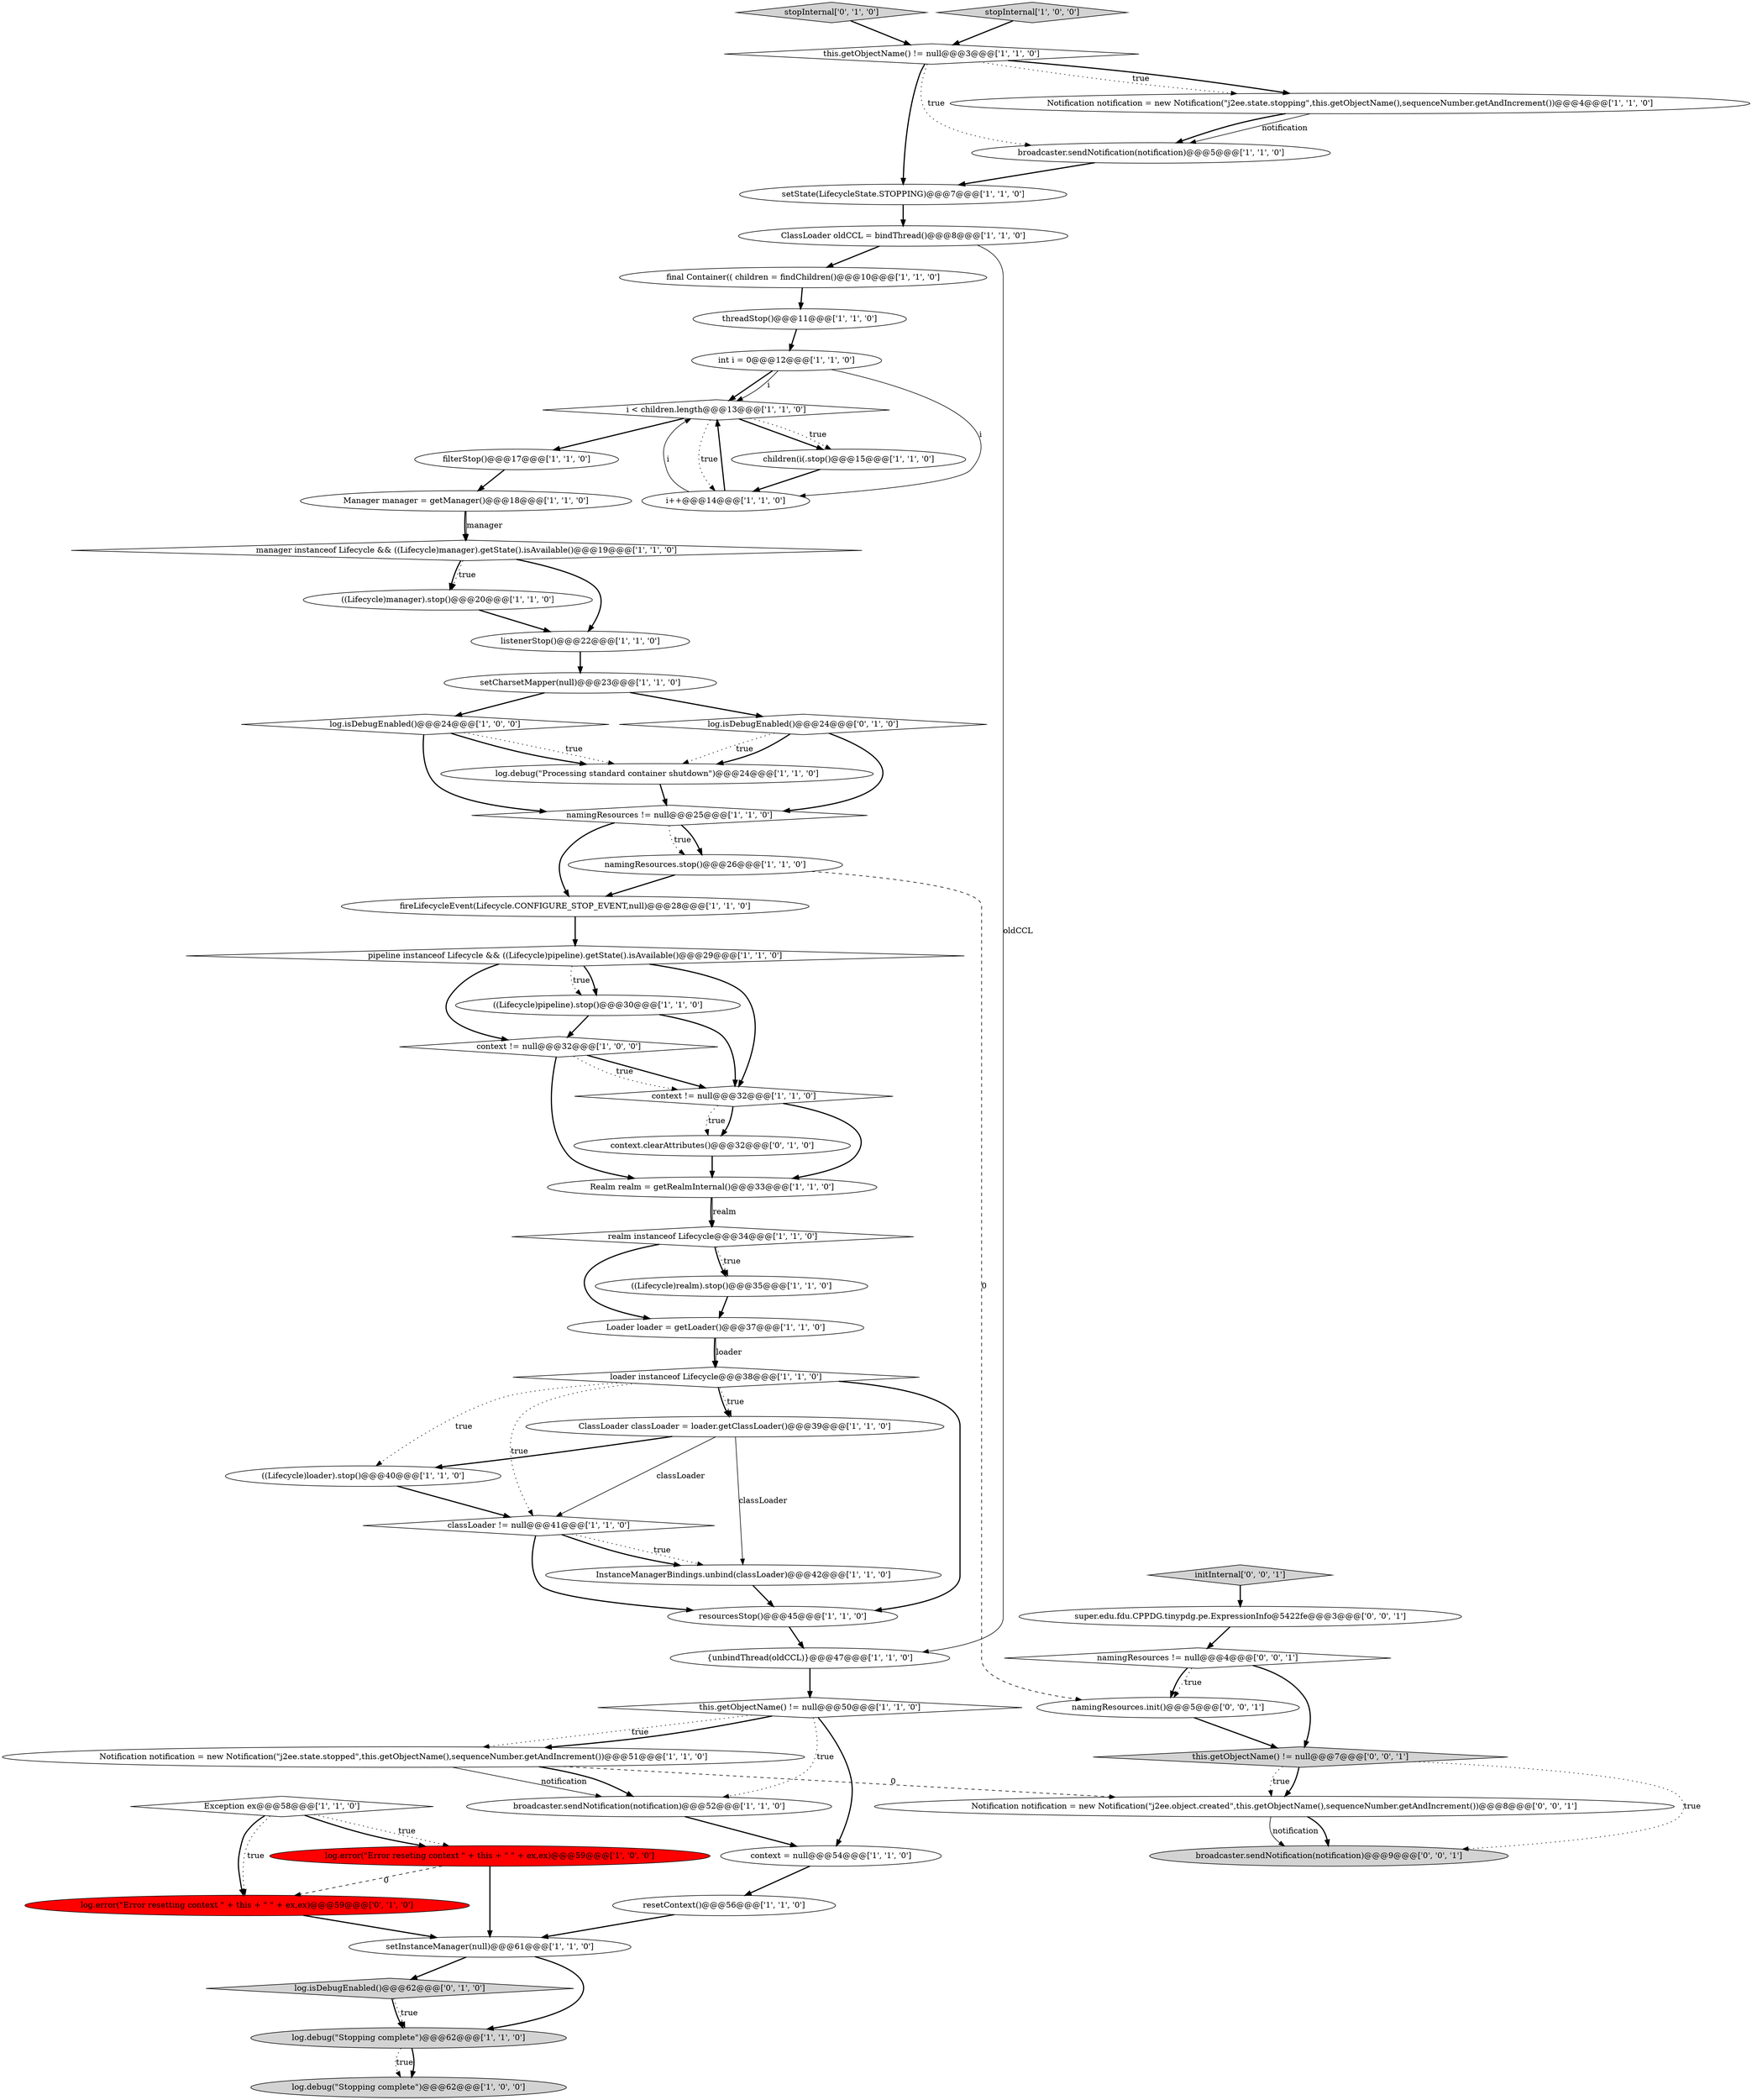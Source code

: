 digraph {
38 [style = filled, label = "context != null@@@32@@@['1', '1', '0']", fillcolor = white, shape = diamond image = "AAA0AAABBB1BBB"];
31 [style = filled, label = "children(i(.stop()@@@15@@@['1', '1', '0']", fillcolor = white, shape = ellipse image = "AAA0AAABBB1BBB"];
40 [style = filled, label = "i++@@@14@@@['1', '1', '0']", fillcolor = white, shape = ellipse image = "AAA0AAABBB1BBB"];
3 [style = filled, label = "namingResources.stop()@@@26@@@['1', '1', '0']", fillcolor = white, shape = ellipse image = "AAA0AAABBB1BBB"];
57 [style = filled, label = "super.edu.fdu.CPPDG.tinypdg.pe.ExpressionInfo@5422fe@@@3@@@['0', '0', '1']", fillcolor = white, shape = ellipse image = "AAA0AAABBB3BBB"];
4 [style = filled, label = "{unbindThread(oldCCL)}@@@47@@@['1', '1', '0']", fillcolor = white, shape = ellipse image = "AAA0AAABBB1BBB"];
16 [style = filled, label = "setState(LifecycleState.STOPPING)@@@7@@@['1', '1', '0']", fillcolor = white, shape = ellipse image = "AAA0AAABBB1BBB"];
34 [style = filled, label = "broadcaster.sendNotification(notification)@@@52@@@['1', '1', '0']", fillcolor = white, shape = ellipse image = "AAA0AAABBB1BBB"];
23 [style = filled, label = "listenerStop()@@@22@@@['1', '1', '0']", fillcolor = white, shape = ellipse image = "AAA0AAABBB1BBB"];
26 [style = filled, label = "Realm realm = getRealmInternal()@@@33@@@['1', '1', '0']", fillcolor = white, shape = ellipse image = "AAA0AAABBB1BBB"];
0 [style = filled, label = "final Container(( children = findChildren()@@@10@@@['1', '1', '0']", fillcolor = white, shape = ellipse image = "AAA0AAABBB1BBB"];
21 [style = filled, label = "pipeline instanceof Lifecycle && ((Lifecycle)pipeline).getState().isAvailable()@@@29@@@['1', '1', '0']", fillcolor = white, shape = diamond image = "AAA0AAABBB1BBB"];
53 [style = filled, label = "initInternal['0', '0', '1']", fillcolor = lightgray, shape = diamond image = "AAA0AAABBB3BBB"];
45 [style = filled, label = "realm instanceof Lifecycle@@@34@@@['1', '1', '0']", fillcolor = white, shape = diamond image = "AAA0AAABBB1BBB"];
2 [style = filled, label = "log.isDebugEnabled()@@@24@@@['1', '0', '0']", fillcolor = white, shape = diamond image = "AAA0AAABBB1BBB"];
12 [style = filled, label = "broadcaster.sendNotification(notification)@@@5@@@['1', '1', '0']", fillcolor = white, shape = ellipse image = "AAA0AAABBB1BBB"];
28 [style = filled, label = "context != null@@@32@@@['1', '0', '0']", fillcolor = white, shape = diamond image = "AAA0AAABBB1BBB"];
41 [style = filled, label = "((Lifecycle)realm).stop()@@@35@@@['1', '1', '0']", fillcolor = white, shape = ellipse image = "AAA0AAABBB1BBB"];
50 [style = filled, label = "stopInternal['0', '1', '0']", fillcolor = lightgray, shape = diamond image = "AAA0AAABBB2BBB"];
29 [style = filled, label = "((Lifecycle)manager).stop()@@@20@@@['1', '1', '0']", fillcolor = white, shape = ellipse image = "AAA0AAABBB1BBB"];
56 [style = filled, label = "this.getObjectName() != null@@@7@@@['0', '0', '1']", fillcolor = lightgray, shape = diamond image = "AAA0AAABBB3BBB"];
6 [style = filled, label = "Exception ex@@@58@@@['1', '1', '0']", fillcolor = white, shape = diamond image = "AAA0AAABBB1BBB"];
32 [style = filled, label = "filterStop()@@@17@@@['1', '1', '0']", fillcolor = white, shape = ellipse image = "AAA0AAABBB1BBB"];
5 [style = filled, label = "((Lifecycle)pipeline).stop()@@@30@@@['1', '1', '0']", fillcolor = white, shape = ellipse image = "AAA0AAABBB1BBB"];
44 [style = filled, label = "setCharsetMapper(null)@@@23@@@['1', '1', '0']", fillcolor = white, shape = ellipse image = "AAA0AAABBB1BBB"];
58 [style = filled, label = "namingResources.init()@@@5@@@['0', '0', '1']", fillcolor = white, shape = ellipse image = "AAA0AAABBB3BBB"];
33 [style = filled, label = "InstanceManagerBindings.unbind(classLoader)@@@42@@@['1', '1', '0']", fillcolor = white, shape = ellipse image = "AAA0AAABBB1BBB"];
36 [style = filled, label = "ClassLoader oldCCL = bindThread()@@@8@@@['1', '1', '0']", fillcolor = white, shape = ellipse image = "AAA0AAABBB1BBB"];
52 [style = filled, label = "log.isDebugEnabled()@@@62@@@['0', '1', '0']", fillcolor = lightgray, shape = diamond image = "AAA0AAABBB2BBB"];
46 [style = filled, label = "classLoader != null@@@41@@@['1', '1', '0']", fillcolor = white, shape = diamond image = "AAA0AAABBB1BBB"];
19 [style = filled, label = "this.getObjectName() != null@@@3@@@['1', '1', '0']", fillcolor = white, shape = diamond image = "AAA0AAABBB1BBB"];
25 [style = filled, label = "log.error(\"Error reseting context \" + this + \" \" + ex,ex)@@@59@@@['1', '0', '0']", fillcolor = red, shape = ellipse image = "AAA1AAABBB1BBB"];
59 [style = filled, label = "Notification notification = new Notification(\"j2ee.object.created\",this.getObjectName(),sequenceNumber.getAndIncrement())@@@8@@@['0', '0', '1']", fillcolor = white, shape = ellipse image = "AAA0AAABBB3BBB"];
8 [style = filled, label = "fireLifecycleEvent(Lifecycle.CONFIGURE_STOP_EVENT,null)@@@28@@@['1', '1', '0']", fillcolor = white, shape = ellipse image = "AAA0AAABBB1BBB"];
7 [style = filled, label = "stopInternal['1', '0', '0']", fillcolor = lightgray, shape = diamond image = "AAA0AAABBB1BBB"];
14 [style = filled, label = "Notification notification = new Notification(\"j2ee.state.stopped\",this.getObjectName(),sequenceNumber.getAndIncrement())@@@51@@@['1', '1', '0']", fillcolor = white, shape = ellipse image = "AAA0AAABBB1BBB"];
10 [style = filled, label = "manager instanceof Lifecycle && ((Lifecycle)manager).getState().isAvailable()@@@19@@@['1', '1', '0']", fillcolor = white, shape = diamond image = "AAA0AAABBB1BBB"];
9 [style = filled, label = "loader instanceof Lifecycle@@@38@@@['1', '1', '0']", fillcolor = white, shape = diamond image = "AAA0AAABBB1BBB"];
39 [style = filled, label = "threadStop()@@@11@@@['1', '1', '0']", fillcolor = white, shape = ellipse image = "AAA0AAABBB1BBB"];
15 [style = filled, label = "int i = 0@@@12@@@['1', '1', '0']", fillcolor = white, shape = ellipse image = "AAA0AAABBB1BBB"];
35 [style = filled, label = "log.debug(\"Stopping complete\")@@@62@@@['1', '1', '0']", fillcolor = lightgray, shape = ellipse image = "AAA0AAABBB1BBB"];
27 [style = filled, label = "ClassLoader classLoader = loader.getClassLoader()@@@39@@@['1', '1', '0']", fillcolor = white, shape = ellipse image = "AAA0AAABBB1BBB"];
1 [style = filled, label = "Loader loader = getLoader()@@@37@@@['1', '1', '0']", fillcolor = white, shape = ellipse image = "AAA0AAABBB1BBB"];
20 [style = filled, label = "Notification notification = new Notification(\"j2ee.state.stopping\",this.getObjectName(),sequenceNumber.getAndIncrement())@@@4@@@['1', '1', '0']", fillcolor = white, shape = ellipse image = "AAA0AAABBB1BBB"];
24 [style = filled, label = "resourcesStop()@@@45@@@['1', '1', '0']", fillcolor = white, shape = ellipse image = "AAA0AAABBB1BBB"];
43 [style = filled, label = "Manager manager = getManager()@@@18@@@['1', '1', '0']", fillcolor = white, shape = ellipse image = "AAA0AAABBB1BBB"];
54 [style = filled, label = "broadcaster.sendNotification(notification)@@@9@@@['0', '0', '1']", fillcolor = lightgray, shape = ellipse image = "AAA0AAABBB3BBB"];
51 [style = filled, label = "context.clearAttributes()@@@32@@@['0', '1', '0']", fillcolor = white, shape = ellipse image = "AAA0AAABBB2BBB"];
22 [style = filled, label = "setInstanceManager(null)@@@61@@@['1', '1', '0']", fillcolor = white, shape = ellipse image = "AAA0AAABBB1BBB"];
18 [style = filled, label = "((Lifecycle)loader).stop()@@@40@@@['1', '1', '0']", fillcolor = white, shape = ellipse image = "AAA0AAABBB1BBB"];
42 [style = filled, label = "resetContext()@@@56@@@['1', '1', '0']", fillcolor = white, shape = ellipse image = "AAA0AAABBB1BBB"];
48 [style = filled, label = "log.error(\"Error resetting context \" + this + \" \" + ex,ex)@@@59@@@['0', '1', '0']", fillcolor = red, shape = ellipse image = "AAA1AAABBB2BBB"];
47 [style = filled, label = "namingResources != null@@@25@@@['1', '1', '0']", fillcolor = white, shape = diamond image = "AAA0AAABBB1BBB"];
17 [style = filled, label = "context = null@@@54@@@['1', '1', '0']", fillcolor = white, shape = ellipse image = "AAA0AAABBB1BBB"];
37 [style = filled, label = "this.getObjectName() != null@@@50@@@['1', '1', '0']", fillcolor = white, shape = diamond image = "AAA0AAABBB1BBB"];
49 [style = filled, label = "log.isDebugEnabled()@@@24@@@['0', '1', '0']", fillcolor = white, shape = diamond image = "AAA0AAABBB2BBB"];
11 [style = filled, label = "log.debug(\"Processing standard container shutdown\")@@@24@@@['1', '1', '0']", fillcolor = white, shape = ellipse image = "AAA0AAABBB1BBB"];
30 [style = filled, label = "i < children.length@@@13@@@['1', '1', '0']", fillcolor = white, shape = diamond image = "AAA0AAABBB1BBB"];
55 [style = filled, label = "namingResources != null@@@4@@@['0', '0', '1']", fillcolor = white, shape = diamond image = "AAA0AAABBB3BBB"];
13 [style = filled, label = "log.debug(\"Stopping complete\")@@@62@@@['1', '0', '0']", fillcolor = lightgray, shape = ellipse image = "AAA0AAABBB1BBB"];
36->4 [style = solid, label="oldCCL"];
25->22 [style = bold, label=""];
38->51 [style = bold, label=""];
43->10 [style = solid, label="manager"];
28->38 [style = bold, label=""];
25->48 [style = dashed, label="0"];
5->28 [style = bold, label=""];
5->38 [style = bold, label=""];
10->29 [style = dotted, label="true"];
21->28 [style = bold, label=""];
21->38 [style = bold, label=""];
2->11 [style = dotted, label="true"];
36->0 [style = bold, label=""];
15->40 [style = solid, label="i"];
6->48 [style = dotted, label="true"];
34->17 [style = bold, label=""];
51->26 [style = bold, label=""];
31->40 [style = bold, label=""];
18->46 [style = bold, label=""];
56->54 [style = dotted, label="true"];
38->26 [style = bold, label=""];
9->24 [style = bold, label=""];
59->54 [style = bold, label=""];
52->35 [style = bold, label=""];
23->44 [style = bold, label=""];
21->5 [style = dotted, label="true"];
45->41 [style = bold, label=""];
44->2 [style = bold, label=""];
59->54 [style = solid, label="notification"];
50->19 [style = bold, label=""];
14->34 [style = solid, label="notification"];
57->55 [style = bold, label=""];
19->20 [style = bold, label=""];
46->24 [style = bold, label=""];
44->49 [style = bold, label=""];
29->23 [style = bold, label=""];
46->33 [style = dotted, label="true"];
17->42 [style = bold, label=""];
58->56 [style = bold, label=""];
1->9 [style = solid, label="loader"];
47->3 [style = dotted, label="true"];
45->1 [style = bold, label=""];
40->30 [style = solid, label="i"];
6->25 [style = dotted, label="true"];
46->33 [style = bold, label=""];
15->30 [style = solid, label="i"];
43->10 [style = bold, label=""];
28->38 [style = dotted, label="true"];
37->14 [style = dotted, label="true"];
42->22 [style = bold, label=""];
27->33 [style = solid, label="classLoader"];
6->48 [style = bold, label=""];
0->39 [style = bold, label=""];
27->18 [style = bold, label=""];
16->36 [style = bold, label=""];
27->46 [style = solid, label="classLoader"];
55->58 [style = dotted, label="true"];
47->3 [style = bold, label=""];
19->12 [style = dotted, label="true"];
30->32 [style = bold, label=""];
28->26 [style = bold, label=""];
45->41 [style = dotted, label="true"];
1->9 [style = bold, label=""];
19->16 [style = bold, label=""];
9->27 [style = bold, label=""];
20->12 [style = solid, label="notification"];
21->5 [style = bold, label=""];
49->11 [style = dotted, label="true"];
30->31 [style = bold, label=""];
10->23 [style = bold, label=""];
33->24 [style = bold, label=""];
35->13 [style = dotted, label="true"];
3->8 [style = bold, label=""];
9->46 [style = dotted, label="true"];
11->47 [style = bold, label=""];
40->30 [style = bold, label=""];
14->59 [style = dashed, label="0"];
37->34 [style = dotted, label="true"];
22->35 [style = bold, label=""];
7->19 [style = bold, label=""];
49->11 [style = bold, label=""];
2->47 [style = bold, label=""];
2->11 [style = bold, label=""];
56->59 [style = bold, label=""];
30->31 [style = dotted, label="true"];
39->15 [style = bold, label=""];
47->8 [style = bold, label=""];
19->20 [style = dotted, label="true"];
53->57 [style = bold, label=""];
22->52 [style = bold, label=""];
3->58 [style = dashed, label="0"];
37->17 [style = bold, label=""];
14->34 [style = bold, label=""];
26->45 [style = solid, label="realm"];
12->16 [style = bold, label=""];
15->30 [style = bold, label=""];
48->22 [style = bold, label=""];
41->1 [style = bold, label=""];
32->43 [style = bold, label=""];
30->40 [style = dotted, label="true"];
55->56 [style = bold, label=""];
49->47 [style = bold, label=""];
9->27 [style = dotted, label="true"];
37->14 [style = bold, label=""];
24->4 [style = bold, label=""];
4->37 [style = bold, label=""];
10->29 [style = bold, label=""];
56->59 [style = dotted, label="true"];
20->12 [style = bold, label=""];
52->35 [style = dotted, label="true"];
8->21 [style = bold, label=""];
9->18 [style = dotted, label="true"];
26->45 [style = bold, label=""];
35->13 [style = bold, label=""];
38->51 [style = dotted, label="true"];
55->58 [style = bold, label=""];
6->25 [style = bold, label=""];
}
